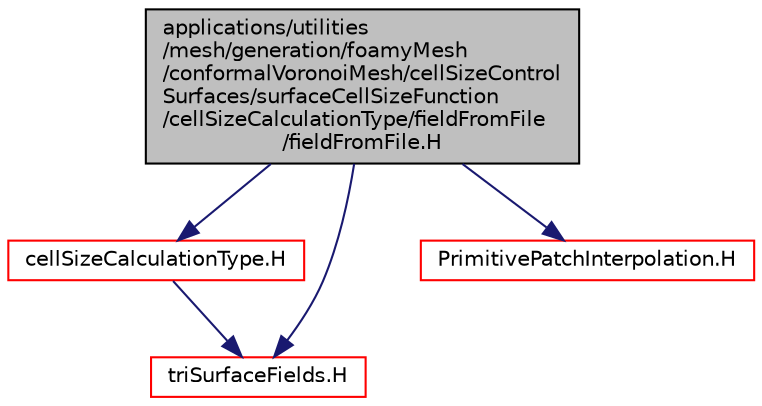digraph "applications/utilities/mesh/generation/foamyMesh/conformalVoronoiMesh/cellSizeControlSurfaces/surfaceCellSizeFunction/cellSizeCalculationType/fieldFromFile/fieldFromFile.H"
{
  bgcolor="transparent";
  edge [fontname="Helvetica",fontsize="10",labelfontname="Helvetica",labelfontsize="10"];
  node [fontname="Helvetica",fontsize="10",shape=record];
  Node1 [label="applications/utilities\l/mesh/generation/foamyMesh\l/conformalVoronoiMesh/cellSizeControl\lSurfaces/surfaceCellSizeFunction\l/cellSizeCalculationType/fieldFromFile\l/fieldFromFile.H",height=0.2,width=0.4,color="black", fillcolor="grey75", style="filled", fontcolor="black"];
  Node1 -> Node2 [color="midnightblue",fontsize="10",style="solid",fontname="Helvetica"];
  Node2 [label="cellSizeCalculationType.H",height=0.2,width=0.4,color="red",URL="$a04161.html"];
  Node2 -> Node3 [color="midnightblue",fontsize="10",style="solid",fontname="Helvetica"];
  Node3 [label="triSurfaceFields.H",height=0.2,width=0.4,color="red",URL="$a10676.html",tooltip="Fields for triSurface. "];
  Node1 -> Node3 [color="midnightblue",fontsize="10",style="solid",fontname="Helvetica"];
  Node1 -> Node4 [color="midnightblue",fontsize="10",style="solid",fontname="Helvetica"];
  Node4 [label="PrimitivePatchInterpolation.H",height=0.2,width=0.4,color="red",URL="$a08584.html"];
}
